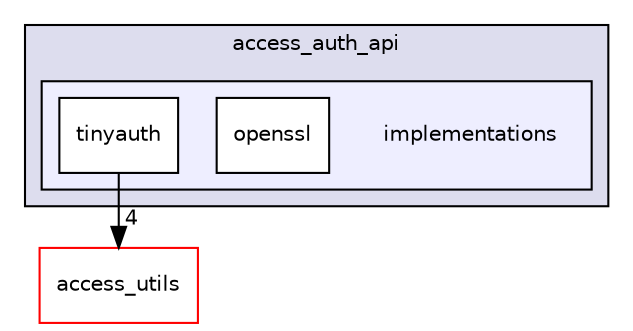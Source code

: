 digraph "access_auth_api/implementations" {
  compound=true
  node [ fontsize="10", fontname="Helvetica"];
  edge [ labelfontsize="10", labelfontname="Helvetica"];
  subgraph clusterdir_abb8f3e6aace721b4af5cb11cd0446ba {
    graph [ bgcolor="#ddddee", pencolor="black", label="access_auth_api" fontname="Helvetica", fontsize="10", URL="dir_abb8f3e6aace721b4af5cb11cd0446ba.html"]
  subgraph clusterdir_df785a38b30569023bad7167d93f4e58 {
    graph [ bgcolor="#eeeeff", pencolor="black", label="" URL="dir_df785a38b30569023bad7167d93f4e58.html"];
    dir_df785a38b30569023bad7167d93f4e58 [shape=plaintext label="implementations"];
    dir_0897bf5d4998a59c22ad076fea6f7779 [shape=box label="openssl" color="black" fillcolor="white" style="filled" URL="dir_0897bf5d4998a59c22ad076fea6f7779.html"];
    dir_c4b2ba14b85ae8280edf9e9583bbb316 [shape=box label="tinyauth" color="black" fillcolor="white" style="filled" URL="dir_c4b2ba14b85ae8280edf9e9583bbb316.html"];
  }
  }
  dir_e187d86c28d7179cbb71885950332f5f [shape=box label="access_utils" fillcolor="white" style="filled" color="red" URL="dir_e187d86c28d7179cbb71885950332f5f.html"];
  dir_c4b2ba14b85ae8280edf9e9583bbb316->dir_e187d86c28d7179cbb71885950332f5f [headlabel="4", labeldistance=1.5 headhref="dir_000003_000016.html"];
}

